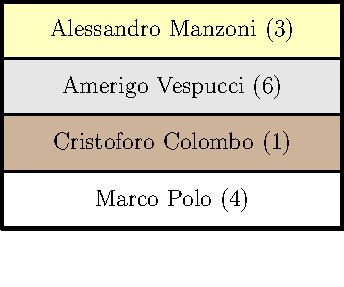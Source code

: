 unitsize(1cm);
settings.tex = "pdflatex";


string[] Inizio = {"Alessandro Manzoni (3)", "Amerigo Vespucci (6)", "Cristoforo Colombo (1)", "Marco Polo (4)"};

real L = 6;

void classifica() {
    int N = Inizio.length;
    for (int i=0; i<N; ++i) {
        pen p = white;
        if (i == 0) p = paleyellow;
        if (i == 1) p = lightgray;
        if (i == 2) p = rgb(0.8,0.7,0.6);
        fill((0,-i) -- (L,-i) -- (L,-i-1) -- (0,-i-1) -- cycle, p);
        draw((0,-i) -- (L,-i), black+1);
        label(Inizio[i], (L/2,-i-0.5));
    }
    draw((0,0) -- (L,0) -- (L,-N) -- (0,-N) -- cycle, black+2);
}

void squalifica(int i) {
    draw((0.5,-i-0.2) -- (L-0.5,-i-0.8), red+3);
    draw((L-0.5,-i-0.2) -- (0.5,-i-0.8), red+3);
}

void sorpassa(int i) {
    fill((L-0.2,-i-0.65) -- (L-0.7,-i-0.65) -- (L-0.45,-i-0.25) -- cycle, heavygreen);
}

classifica();
draw((0,-5) -- (L,-5), white+2);
